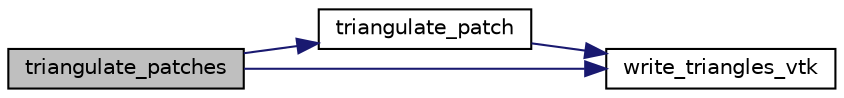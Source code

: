 digraph "triangulate_patches"
{
 // LATEX_PDF_SIZE
  edge [fontname="Helvetica",fontsize="10",labelfontname="Helvetica",labelfontsize="10"];
  node [fontname="Helvetica",fontsize="10",shape=record];
  rankdir="LR";
  Node1 [label="triangulate_patches",height=0.2,width=0.4,color="black", fillcolor="grey75", style="filled", fontcolor="black",tooltip=" "];
  Node1 -> Node2 [color="midnightblue",fontsize="10",style="solid",fontname="Helvetica"];
  Node2 [label="triangulate_patch",height=0.2,width=0.4,color="black", fillcolor="white", style="filled",URL="$d7/d5f/system_8_c.html#aca3072db137030b4e74733c5a2f0b46f",tooltip=" "];
  Node2 -> Node3 [color="midnightblue",fontsize="10",style="solid",fontname="Helvetica"];
  Node3 [label="write_triangles_vtk",height=0.2,width=0.4,color="black", fillcolor="white", style="filled",URL="$d7/d5f/system_8_c.html#a9a0d020929f359a8e6da572e17324aa9",tooltip=" "];
  Node1 -> Node3 [color="midnightblue",fontsize="10",style="solid",fontname="Helvetica"];
}
